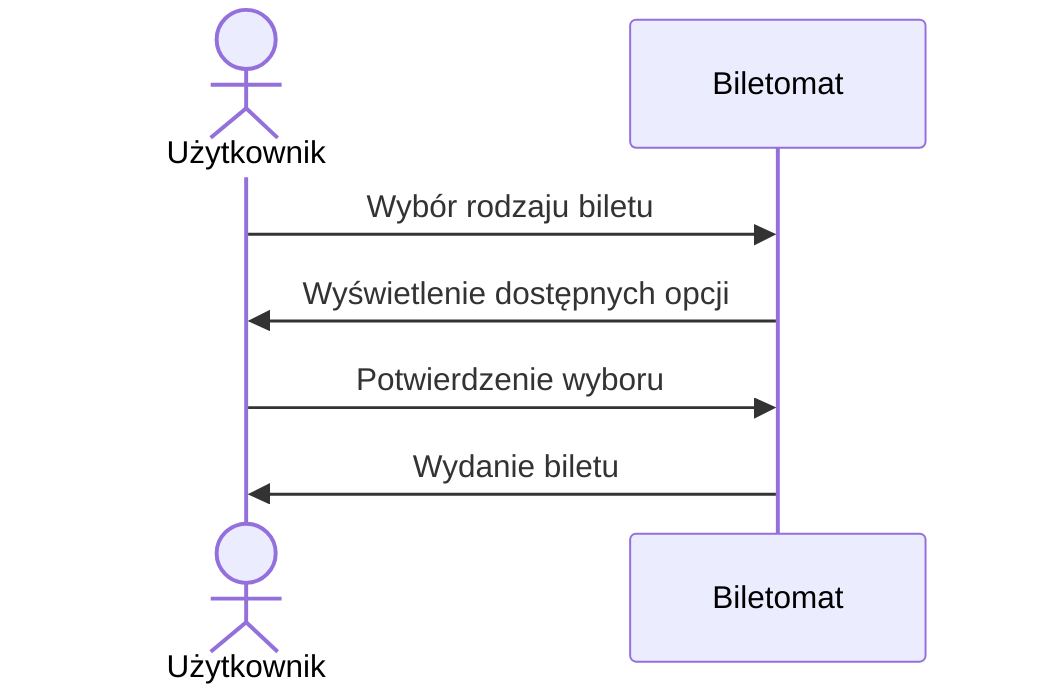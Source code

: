 sequenceDiagram
    actor Użytkownik
    participant Biletomat

    Użytkownik->>Biletomat: Wybór rodzaju biletu
    Biletomat->>Użytkownik: Wyświetlenie dostępnych opcji
    Użytkownik->>Biletomat: Potwierdzenie wyboru
    Biletomat->>Użytkownik: Wydanie biletu